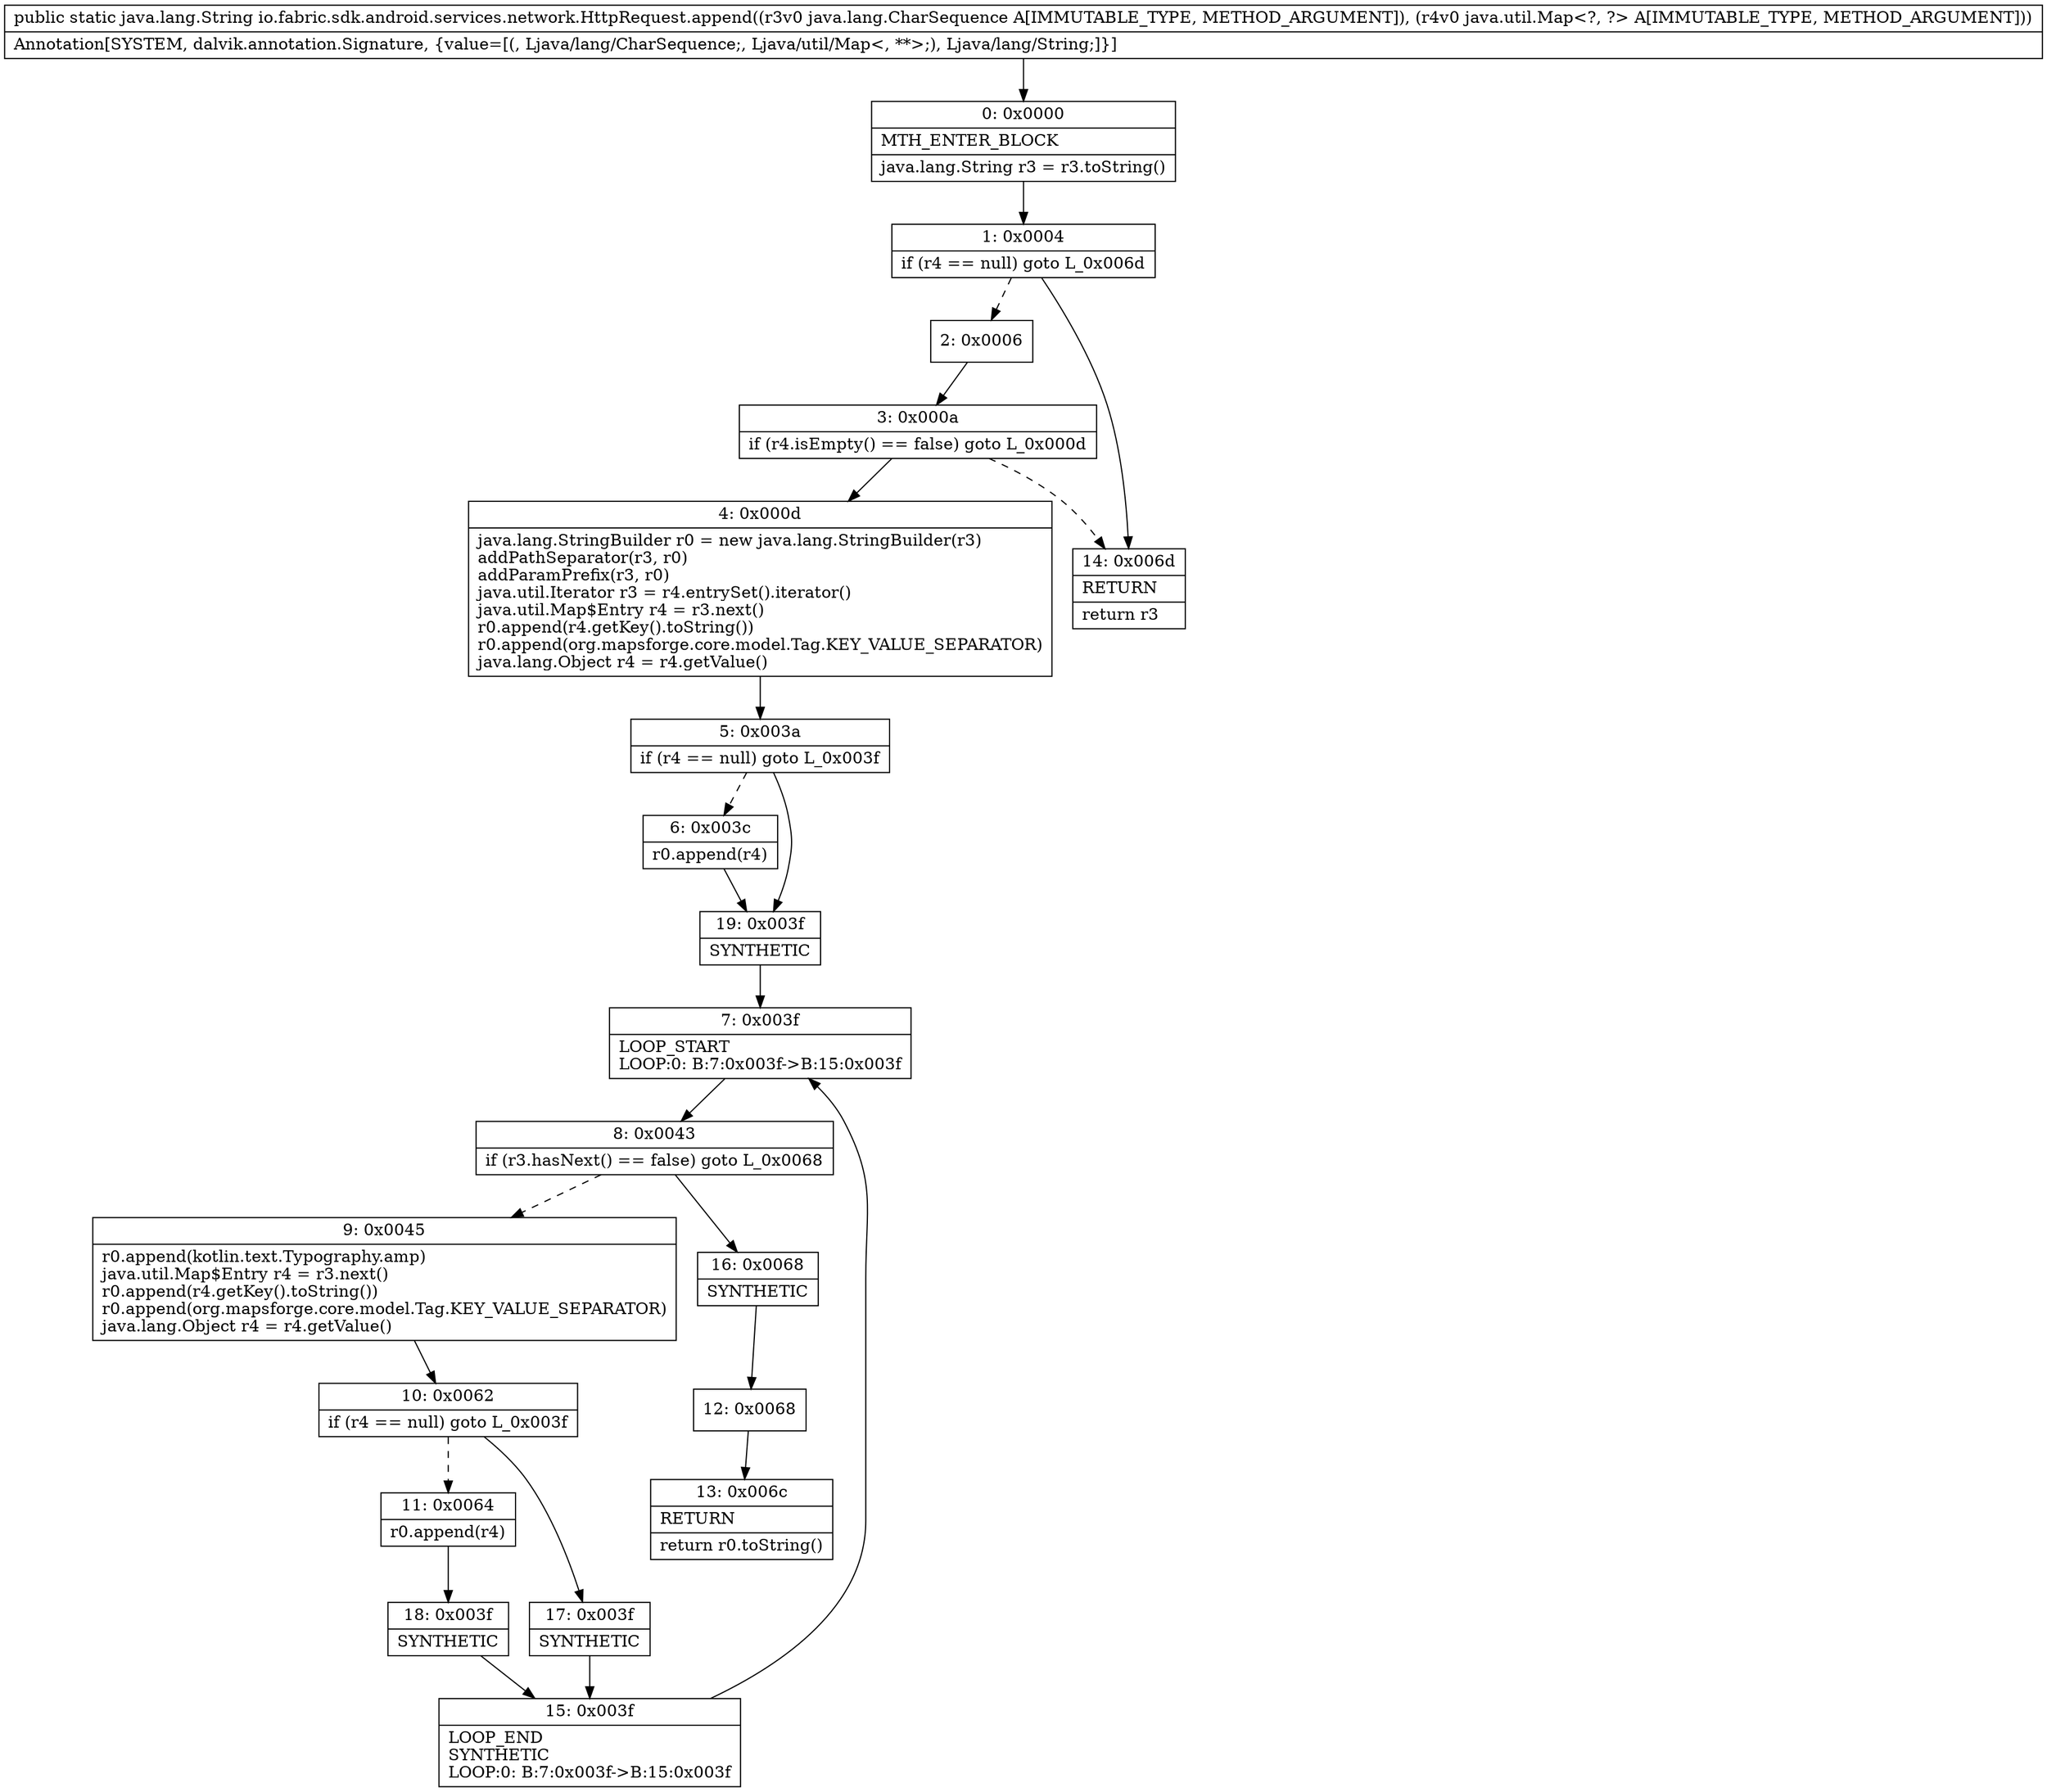 digraph "CFG forio.fabric.sdk.android.services.network.HttpRequest.append(Ljava\/lang\/CharSequence;Ljava\/util\/Map;)Ljava\/lang\/String;" {
Node_0 [shape=record,label="{0\:\ 0x0000|MTH_ENTER_BLOCK\l|java.lang.String r3 = r3.toString()\l}"];
Node_1 [shape=record,label="{1\:\ 0x0004|if (r4 == null) goto L_0x006d\l}"];
Node_2 [shape=record,label="{2\:\ 0x0006}"];
Node_3 [shape=record,label="{3\:\ 0x000a|if (r4.isEmpty() == false) goto L_0x000d\l}"];
Node_4 [shape=record,label="{4\:\ 0x000d|java.lang.StringBuilder r0 = new java.lang.StringBuilder(r3)\laddPathSeparator(r3, r0)\laddParamPrefix(r3, r0)\ljava.util.Iterator r3 = r4.entrySet().iterator()\ljava.util.Map$Entry r4 = r3.next()\lr0.append(r4.getKey().toString())\lr0.append(org.mapsforge.core.model.Tag.KEY_VALUE_SEPARATOR)\ljava.lang.Object r4 = r4.getValue()\l}"];
Node_5 [shape=record,label="{5\:\ 0x003a|if (r4 == null) goto L_0x003f\l}"];
Node_6 [shape=record,label="{6\:\ 0x003c|r0.append(r4)\l}"];
Node_7 [shape=record,label="{7\:\ 0x003f|LOOP_START\lLOOP:0: B:7:0x003f\-\>B:15:0x003f\l}"];
Node_8 [shape=record,label="{8\:\ 0x0043|if (r3.hasNext() == false) goto L_0x0068\l}"];
Node_9 [shape=record,label="{9\:\ 0x0045|r0.append(kotlin.text.Typography.amp)\ljava.util.Map$Entry r4 = r3.next()\lr0.append(r4.getKey().toString())\lr0.append(org.mapsforge.core.model.Tag.KEY_VALUE_SEPARATOR)\ljava.lang.Object r4 = r4.getValue()\l}"];
Node_10 [shape=record,label="{10\:\ 0x0062|if (r4 == null) goto L_0x003f\l}"];
Node_11 [shape=record,label="{11\:\ 0x0064|r0.append(r4)\l}"];
Node_12 [shape=record,label="{12\:\ 0x0068}"];
Node_13 [shape=record,label="{13\:\ 0x006c|RETURN\l|return r0.toString()\l}"];
Node_14 [shape=record,label="{14\:\ 0x006d|RETURN\l|return r3\l}"];
Node_15 [shape=record,label="{15\:\ 0x003f|LOOP_END\lSYNTHETIC\lLOOP:0: B:7:0x003f\-\>B:15:0x003f\l}"];
Node_16 [shape=record,label="{16\:\ 0x0068|SYNTHETIC\l}"];
Node_17 [shape=record,label="{17\:\ 0x003f|SYNTHETIC\l}"];
Node_18 [shape=record,label="{18\:\ 0x003f|SYNTHETIC\l}"];
Node_19 [shape=record,label="{19\:\ 0x003f|SYNTHETIC\l}"];
MethodNode[shape=record,label="{public static java.lang.String io.fabric.sdk.android.services.network.HttpRequest.append((r3v0 java.lang.CharSequence A[IMMUTABLE_TYPE, METHOD_ARGUMENT]), (r4v0 java.util.Map\<?, ?\> A[IMMUTABLE_TYPE, METHOD_ARGUMENT]))  | Annotation[SYSTEM, dalvik.annotation.Signature, \{value=[(, Ljava\/lang\/CharSequence;, Ljava\/util\/Map\<, **\>;), Ljava\/lang\/String;]\}]\l}"];
MethodNode -> Node_0;
Node_0 -> Node_1;
Node_1 -> Node_2[style=dashed];
Node_1 -> Node_14;
Node_2 -> Node_3;
Node_3 -> Node_4;
Node_3 -> Node_14[style=dashed];
Node_4 -> Node_5;
Node_5 -> Node_6[style=dashed];
Node_5 -> Node_19;
Node_6 -> Node_19;
Node_7 -> Node_8;
Node_8 -> Node_9[style=dashed];
Node_8 -> Node_16;
Node_9 -> Node_10;
Node_10 -> Node_11[style=dashed];
Node_10 -> Node_17;
Node_11 -> Node_18;
Node_12 -> Node_13;
Node_15 -> Node_7;
Node_16 -> Node_12;
Node_17 -> Node_15;
Node_18 -> Node_15;
Node_19 -> Node_7;
}

